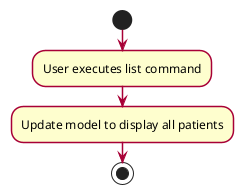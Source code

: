 @startuml
skinparam activity {
    ArrowColor #A80036
    BackgroundColor #FEFECE
    BorderColor #A80036
    BorderThickness 1.5
}
start
:User executes list command;
:Update model to display all patients;
stop

@enduml

